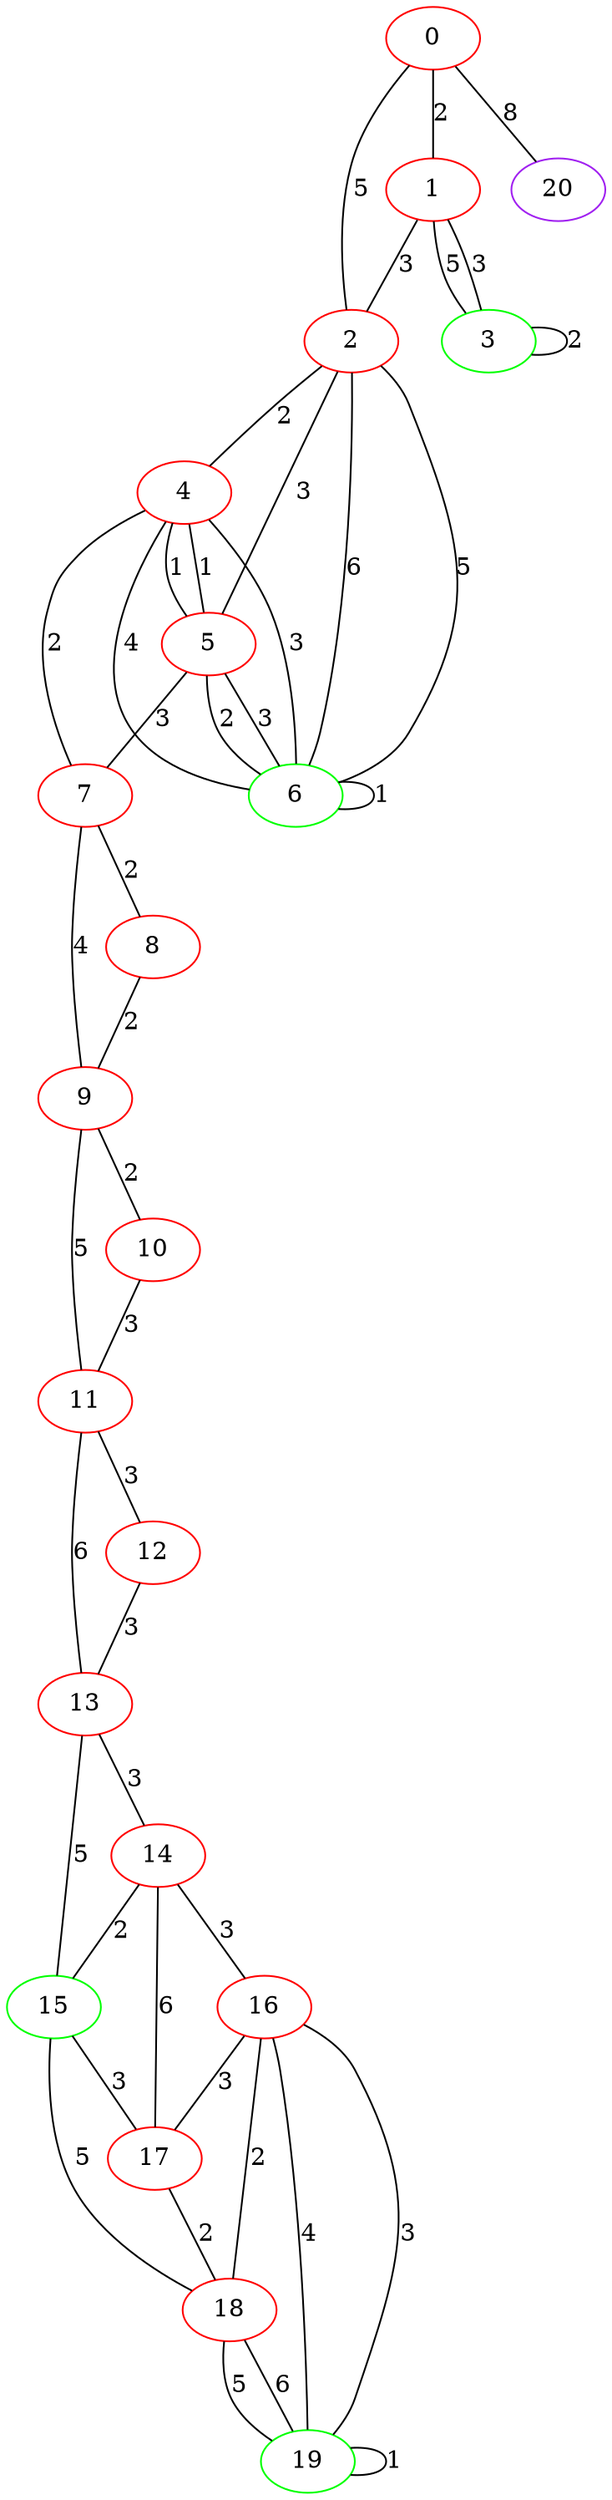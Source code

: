 graph "" {
0 [color=red, weight=1];
1 [color=red, weight=1];
2 [color=red, weight=1];
3 [color=green, weight=2];
4 [color=red, weight=1];
5 [color=red, weight=1];
6 [color=green, weight=2];
7 [color=red, weight=1];
8 [color=red, weight=1];
9 [color=red, weight=1];
10 [color=red, weight=1];
11 [color=red, weight=1];
12 [color=red, weight=1];
13 [color=red, weight=1];
14 [color=red, weight=1];
15 [color=green, weight=2];
16 [color=red, weight=1];
17 [color=red, weight=1];
18 [color=red, weight=1];
19 [color=green, weight=2];
20 [color=purple, weight=4];
0 -- 1  [key=0, label=2];
0 -- 2  [key=0, label=5];
0 -- 20  [key=0, label=8];
1 -- 2  [key=0, label=3];
1 -- 3  [key=0, label=5];
1 -- 3  [key=1, label=3];
2 -- 4  [key=0, label=2];
2 -- 5  [key=0, label=3];
2 -- 6  [key=0, label=5];
2 -- 6  [key=1, label=6];
3 -- 3  [key=0, label=2];
4 -- 5  [key=0, label=1];
4 -- 5  [key=1, label=1];
4 -- 6  [key=0, label=3];
4 -- 6  [key=1, label=4];
4 -- 7  [key=0, label=2];
5 -- 6  [key=0, label=2];
5 -- 6  [key=1, label=3];
5 -- 7  [key=0, label=3];
6 -- 6  [key=0, label=1];
7 -- 8  [key=0, label=2];
7 -- 9  [key=0, label=4];
8 -- 9  [key=0, label=2];
9 -- 10  [key=0, label=2];
9 -- 11  [key=0, label=5];
10 -- 11  [key=0, label=3];
11 -- 12  [key=0, label=3];
11 -- 13  [key=0, label=6];
12 -- 13  [key=0, label=3];
13 -- 14  [key=0, label=3];
13 -- 15  [key=0, label=5];
14 -- 16  [key=0, label=3];
14 -- 17  [key=0, label=6];
14 -- 15  [key=0, label=2];
15 -- 17  [key=0, label=3];
15 -- 18  [key=0, label=5];
16 -- 17  [key=0, label=3];
16 -- 18  [key=0, label=2];
16 -- 19  [key=0, label=3];
16 -- 19  [key=1, label=4];
17 -- 18  [key=0, label=2];
18 -- 19  [key=0, label=5];
18 -- 19  [key=1, label=6];
19 -- 19  [key=0, label=1];
}
